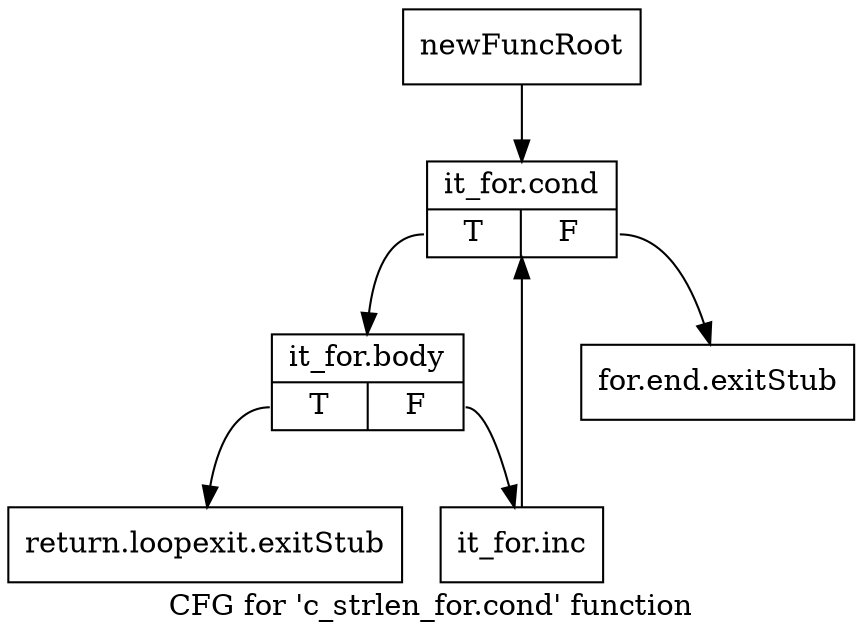 digraph "CFG for 'c_strlen_for.cond' function" {
	label="CFG for 'c_strlen_for.cond' function";

	Node0x79e9a30 [shape=record,label="{newFuncRoot}"];
	Node0x79e9a30 -> Node0x79ea3e0;
	Node0x79e9a80 [shape=record,label="{for.end.exitStub}"];
	Node0x79e9ad0 [shape=record,label="{return.loopexit.exitStub}"];
	Node0x79ea3e0 [shape=record,label="{it_for.cond|{<s0>T|<s1>F}}"];
	Node0x79ea3e0:s0 -> Node0x79ea430;
	Node0x79ea3e0:s1 -> Node0x79e9a80;
	Node0x79ea430 [shape=record,label="{it_for.body|{<s0>T|<s1>F}}"];
	Node0x79ea430:s0 -> Node0x79e9ad0;
	Node0x79ea430:s1 -> Node0x79ea480;
	Node0x79ea480 [shape=record,label="{it_for.inc}"];
	Node0x79ea480 -> Node0x79ea3e0;
}
